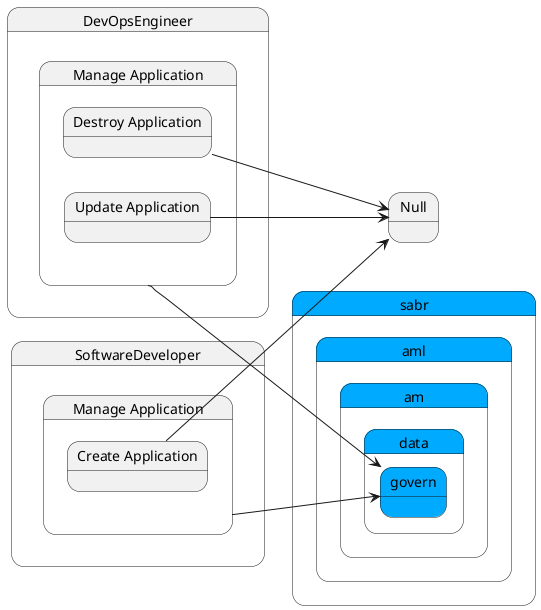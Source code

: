 @startuml
left to right direction



state "DevOpsEngineer" as DevOpsEngineer {
    state "Manage Application" as DevOpsEngineerManageApplication {
    }
}
state "sabr" as sabr #00aaff {
state "aml" as sabraml #00aaff {
state "am" as sabramlam #00aaff {
state "data" as sabramlamdata #00aaff {
state "govern" as sabramlamdatagovern #00aaff {
}
}
}
}
}

DevOpsEngineerManageApplication --> sabramlamdatagovern

state "SoftwareDeveloper" as SoftwareDeveloper {
    state "Manage Application" as SoftwareDeveloperManageApplication {
    }
}
state "sabr" as sabr #00aaff {
state "aml" as sabraml #00aaff {
state "am" as sabramlam #00aaff {
state "data" as sabramlamdata #00aaff {
state "govern" as sabramlamdatagovern #00aaff {
}
}
}
}
}

SoftwareDeveloperManageApplication --> sabramlamdatagovern


    state "SoftwareDeveloper" as SoftwareDeveloper {
        state "Manage Application" as SoftwareDeveloperManageApplication {
            state "Create Application" as SoftwareDeveloperManageApplicationCreateApplication {
            }
        }
    }
    
    SoftwareDeveloperManageApplicationCreateApplication --> Null
    
 
    state "DevOpsEngineer" as DevOpsEngineer {
        state "Manage Application" as DevOpsEngineerManageApplication {
            state "Destroy Application" as DevOpsEngineerManageApplicationDestroyApplication {
            }
        }
    }
    
    DevOpsEngineerManageApplicationDestroyApplication --> Null
    
 
    state "DevOpsEngineer" as DevOpsEngineer {
        state "Manage Application" as DevOpsEngineerManageApplication {
            state "Update Application" as DevOpsEngineerManageApplicationUpdateApplication {
            }
        }
    }
    
    DevOpsEngineerManageApplicationUpdateApplication --> Null
    
 
 

@enduml
